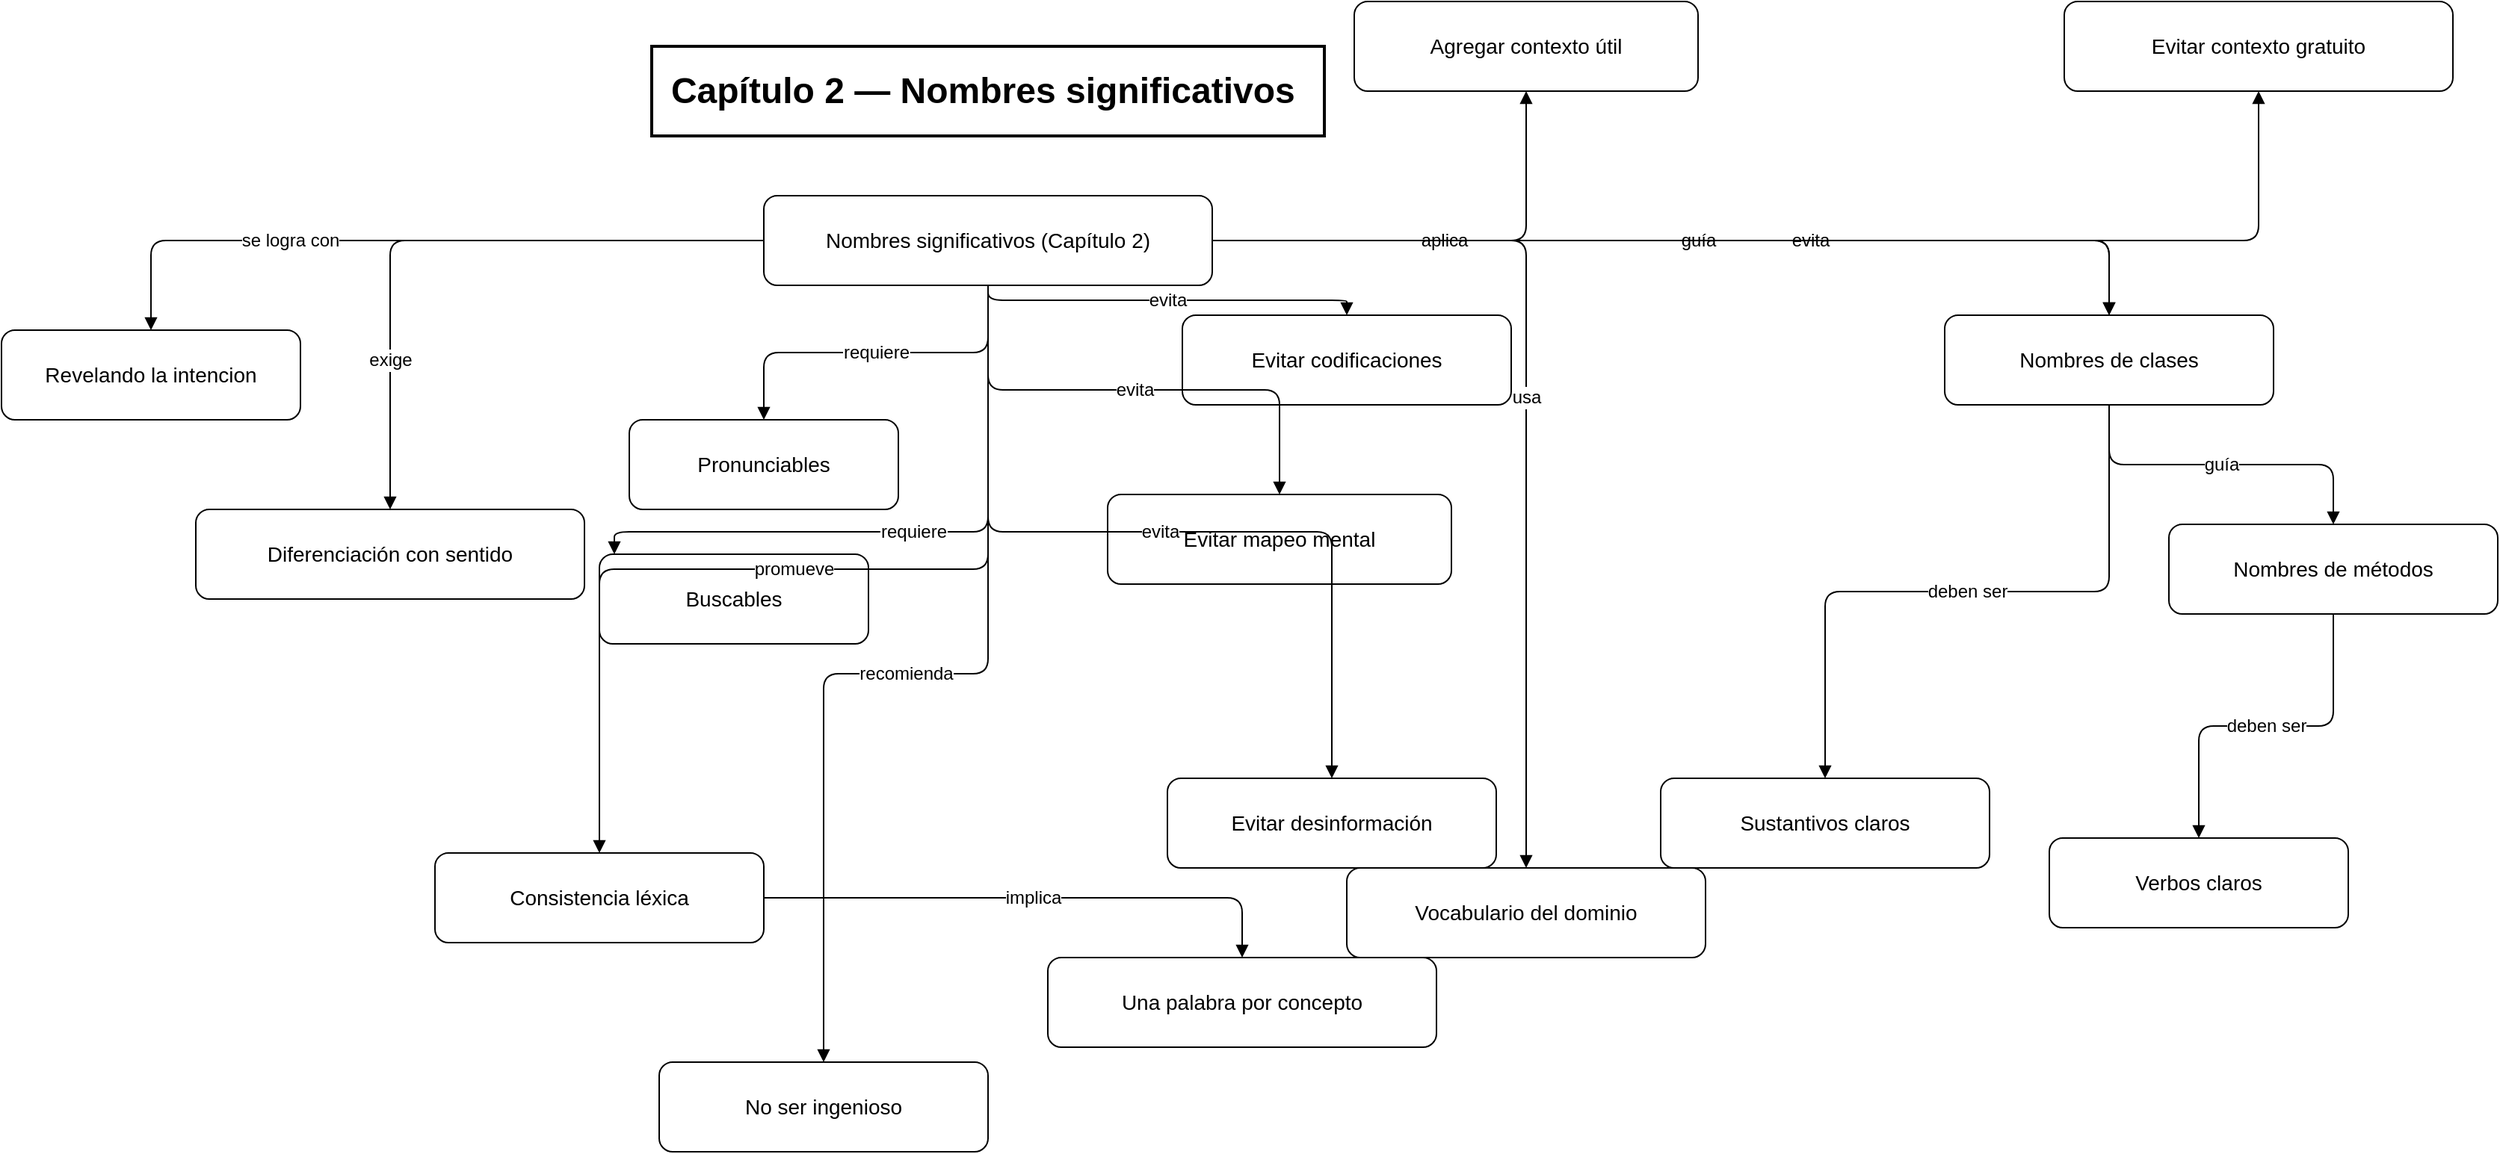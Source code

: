 <mxfile version="28.1.0">
  <diagram id="MapaCap2" name="Capítulo 2 — Nombres significativos">
    <mxGraphModel dx="2084" dy="2340" grid="1" gridSize="10" guides="1" tooltips="1" connect="1" arrows="1" fold="1" page="1" pageScale="1" pageWidth="2000" pageHeight="1200" math="0" shadow="0">
      <root>
        <mxCell id="0" />
        <mxCell id="1" parent="0" />
        <mxCell id="T" value="Capítulo 2 — Nombres significativos&amp;nbsp;" style="rounded=0;whiteSpace=wrap;html=1;fontSize=24;fontStyle=1;align=center;strokeWidth=2;" parent="1" vertex="1">
          <mxGeometry x="545" width="450" height="60" as="geometry" />
        </mxCell>
        <mxCell id="A" value="Nombres significativos (Capítulo 2)" style="rounded=1;whiteSpace=wrap;html=1;fontSize=14;" parent="1" vertex="1">
          <mxGeometry x="620" y="100" width="300" height="60" as="geometry" />
        </mxCell>
        <mxCell id="B" value="Revelando la intencion" style="rounded=1;whiteSpace=wrap;html=1;fontSize=14;" parent="1" vertex="1">
          <mxGeometry x="110" y="190" width="200" height="60" as="geometry" />
        </mxCell>
        <mxCell id="C" value="Evitar desinformación" style="rounded=1;whiteSpace=wrap;html=1;fontSize=14;" parent="1" vertex="1">
          <mxGeometry x="890" y="490" width="220" height="60" as="geometry" />
        </mxCell>
        <mxCell id="G" value="Evitar codificaciones" style="rounded=1;whiteSpace=wrap;html=1;fontSize=14;" parent="1" vertex="1">
          <mxGeometry x="900" y="180" width="220" height="60" as="geometry" />
        </mxCell>
        <mxCell id="D" value="Diferenciación con sentido" style="rounded=1;whiteSpace=wrap;html=1;fontSize=14;" parent="1" vertex="1">
          <mxGeometry x="240" y="310" width="260" height="60" as="geometry" />
        </mxCell>
        <mxCell id="E" value="Pronunciables" style="rounded=1;whiteSpace=wrap;html=1;fontSize=14;" parent="1" vertex="1">
          <mxGeometry x="530" y="250" width="180" height="60" as="geometry" />
        </mxCell>
        <mxCell id="H" value="Evitar mapeo mental" style="rounded=1;whiteSpace=wrap;html=1;fontSize=14;" parent="1" vertex="1">
          <mxGeometry x="850" y="300" width="230" height="60" as="geometry" />
        </mxCell>
        <mxCell id="J" value="Nombres de métodos" style="rounded=1;whiteSpace=wrap;html=1;fontSize=14;" parent="1" vertex="1">
          <mxGeometry x="1560" y="320" width="220" height="60" as="geometry" />
        </mxCell>
        <mxCell id="F" value="Buscables" style="rounded=1;whiteSpace=wrap;html=1;fontSize=14;" parent="1" vertex="1">
          <mxGeometry x="510" y="340" width="180" height="60" as="geometry" />
        </mxCell>
        <mxCell id="M" value="Consistencia léxica" style="rounded=1;whiteSpace=wrap;html=1;fontSize=14;" parent="1" vertex="1">
          <mxGeometry x="400" y="540" width="220" height="60" as="geometry" />
        </mxCell>
        <mxCell id="N" value="Agregar contexto útil" style="rounded=1;whiteSpace=wrap;html=1;fontSize=14;" parent="1" vertex="1">
          <mxGeometry x="1015" y="-30" width="230" height="60" as="geometry" />
        </mxCell>
        <mxCell id="O" value="Evitar contexto gratuito" style="rounded=1;whiteSpace=wrap;html=1;fontSize=14;" parent="1" vertex="1">
          <mxGeometry x="1490" y="-30" width="260" height="60" as="geometry" />
        </mxCell>
        <mxCell id="K" value="Sustantivos claros" style="rounded=1;whiteSpace=wrap;html=1;fontSize=14;" parent="1" vertex="1">
          <mxGeometry x="1220" y="490" width="220" height="60" as="geometry" />
        </mxCell>
        <mxCell id="L" value="Verbos claros" style="rounded=1;whiteSpace=wrap;html=1;fontSize=14;" parent="1" vertex="1">
          <mxGeometry x="1480" y="530" width="200" height="60" as="geometry" />
        </mxCell>
        <mxCell id="Q" value="No ser ingenioso" style="rounded=1;whiteSpace=wrap;html=1;fontSize=14;" parent="1" vertex="1">
          <mxGeometry x="550" y="680" width="220" height="60" as="geometry" />
        </mxCell>
        <mxCell id="R" value="Vocabulario del dominio" style="rounded=1;whiteSpace=wrap;html=1;fontSize=14;" parent="1" vertex="1">
          <mxGeometry x="1010" y="550" width="240" height="60" as="geometry" />
        </mxCell>
        <mxCell id="S" value="Una palabra por concepto" style="rounded=1;whiteSpace=wrap;html=1;fontSize=14;" parent="1" vertex="1">
          <mxGeometry x="810" y="610" width="260" height="60" as="geometry" />
        </mxCell>
        <mxCell id="e501" value="se logra con" style="edgeStyle=orthogonalEdgeStyle;rounded=1;endArrow=block;endFill=1;html=1;fontSize=12;" parent="1" source="A" target="B" edge="1">
          <mxGeometry x="0.349" relative="1" as="geometry">
            <mxPoint as="offset" />
          </mxGeometry>
        </mxCell>
        <mxCell id="e502" value="evita" style="edgeStyle=orthogonalEdgeStyle;rounded=1;endArrow=block;endFill=1;html=1;fontSize=12;" parent="1" source="A" target="C" edge="1">
          <mxGeometry relative="1" as="geometry">
            <mxPoint as="offset" />
          </mxGeometry>
        </mxCell>
        <mxCell id="e503" value="exige" style="edgeStyle=orthogonalEdgeStyle;rounded=1;endArrow=block;endFill=1;html=1;fontSize=12;" parent="1" source="A" target="D" edge="1">
          <mxGeometry x="0.533" relative="1" as="geometry">
            <mxPoint as="offset" />
          </mxGeometry>
        </mxCell>
        <mxCell id="e504" value="requiere" style="edgeStyle=orthogonalEdgeStyle;rounded=1;endArrow=block;endFill=1;html=1;fontSize=12;" parent="1" source="A" target="E" edge="1">
          <mxGeometry relative="1" as="geometry">
            <mxPoint as="offset" />
          </mxGeometry>
        </mxCell>
        <mxCell id="e505" value="requiere" style="edgeStyle=orthogonalEdgeStyle;rounded=1;endArrow=block;endFill=1;html=1;fontSize=12;" parent="1" source="A" target="F" edge="1">
          <mxGeometry relative="1" as="geometry">
            <mxPoint as="offset" />
            <Array as="points">
              <mxPoint x="770" y="325" />
              <mxPoint x="520" y="325" />
            </Array>
          </mxGeometry>
        </mxCell>
        <mxCell id="e506" value="evita" style="edgeStyle=orthogonalEdgeStyle;rounded=1;endArrow=block;endFill=1;html=1;fontSize=12;" parent="1" source="A" target="G" edge="1">
          <mxGeometry relative="1" as="geometry">
            <mxPoint as="offset" />
          </mxGeometry>
        </mxCell>
        <mxCell id="e507" value="evita" style="edgeStyle=orthogonalEdgeStyle;rounded=1;endArrow=block;endFill=1;html=1;fontSize=12;" parent="1" source="A" target="H" edge="1">
          <mxGeometry relative="1" as="geometry">
            <mxPoint as="offset" />
          </mxGeometry>
        </mxCell>
        <mxCell id="e508" value="guía" style="edgeStyle=orthogonalEdgeStyle;rounded=1;endArrow=block;endFill=1;html=1;fontSize=12;" parent="1" source="A" target="I" edge="1">
          <mxGeometry relative="1" as="geometry">
            <mxPoint as="offset" />
          </mxGeometry>
        </mxCell>
        <mxCell id="e509" value="deben ser" style="edgeStyle=orthogonalEdgeStyle;rounded=1;endArrow=block;endFill=1;html=1;fontSize=12;" parent="1" source="I" target="K" edge="1">
          <mxGeometry relative="1" as="geometry">
            <mxPoint as="offset" />
          </mxGeometry>
        </mxCell>
        <mxCell id="e510" value="guía" style="edgeStyle=orthogonalEdgeStyle;rounded=1;endArrow=block;endFill=1;html=1;fontSize=12;" parent="1" source="I" target="J" edge="1">
          <mxGeometry relative="1" as="geometry">
            <mxPoint as="offset" />
          </mxGeometry>
        </mxCell>
        <mxCell id="e511" value="deben ser" style="edgeStyle=orthogonalEdgeStyle;rounded=1;endArrow=block;endFill=1;html=1;fontSize=12;" parent="1" source="J" target="L" edge="1">
          <mxGeometry relative="1" as="geometry">
            <mxPoint as="offset" />
          </mxGeometry>
        </mxCell>
        <mxCell id="e512" value="promueve" style="edgeStyle=orthogonalEdgeStyle;rounded=1;endArrow=block;endFill=1;html=1;fontSize=12;" parent="1" source="A" target="M" edge="1">
          <mxGeometry relative="1" as="geometry">
            <mxPoint as="offset" />
          </mxGeometry>
        </mxCell>
        <mxCell id="e513" value="implica" style="edgeStyle=orthogonalEdgeStyle;rounded=1;endArrow=block;endFill=1;html=1;fontSize=12;" parent="1" source="M" target="S" edge="1">
          <mxGeometry relative="1" as="geometry">
            <mxPoint as="offset" />
          </mxGeometry>
        </mxCell>
        <mxCell id="e514" value="aplica" style="edgeStyle=orthogonalEdgeStyle;rounded=1;endArrow=block;endFill=1;html=1;fontSize=12;" parent="1" source="A" target="N" edge="1">
          <mxGeometry relative="1" as="geometry">
            <mxPoint as="offset" />
          </mxGeometry>
        </mxCell>
        <mxCell id="e515" value="evita" style="edgeStyle=orthogonalEdgeStyle;rounded=1;endArrow=block;endFill=1;html=1;fontSize=12;" parent="1" source="A" target="O" edge="1">
          <mxGeometry relative="1" as="geometry">
            <mxPoint as="offset" />
          </mxGeometry>
        </mxCell>
        <mxCell id="e517" value="recomienda" style="edgeStyle=orthogonalEdgeStyle;rounded=1;endArrow=block;endFill=1;html=1;fontSize=12;" parent="1" source="A" target="Q" edge="1">
          <mxGeometry relative="1" as="geometry">
            <mxPoint as="offset" />
          </mxGeometry>
        </mxCell>
        <mxCell id="e518" value="usa" style="edgeStyle=orthogonalEdgeStyle;rounded=1;endArrow=block;endFill=1;html=1;fontSize=12;" parent="1" source="A" target="R" edge="1">
          <mxGeometry relative="1" as="geometry">
            <mxPoint as="offset" />
          </mxGeometry>
        </mxCell>
        <mxCell id="snqXuiLyGbXh55r3JVFb-1" value="" style="edgeStyle=orthogonalEdgeStyle;rounded=1;endArrow=block;endFill=1;html=1;fontSize=12;" parent="1" source="A" target="I" edge="1">
          <mxGeometry relative="1" as="geometry">
            <mxPoint as="offset" />
            <mxPoint x="920" y="130" as="sourcePoint" />
            <mxPoint x="1290" y="300" as="targetPoint" />
          </mxGeometry>
        </mxCell>
        <mxCell id="I" value="Nombres de clases" style="rounded=1;whiteSpace=wrap;html=1;fontSize=14;" parent="1" vertex="1">
          <mxGeometry x="1410" y="180" width="220" height="60" as="geometry" />
        </mxCell>
      </root>
    </mxGraphModel>
  </diagram>
</mxfile>
